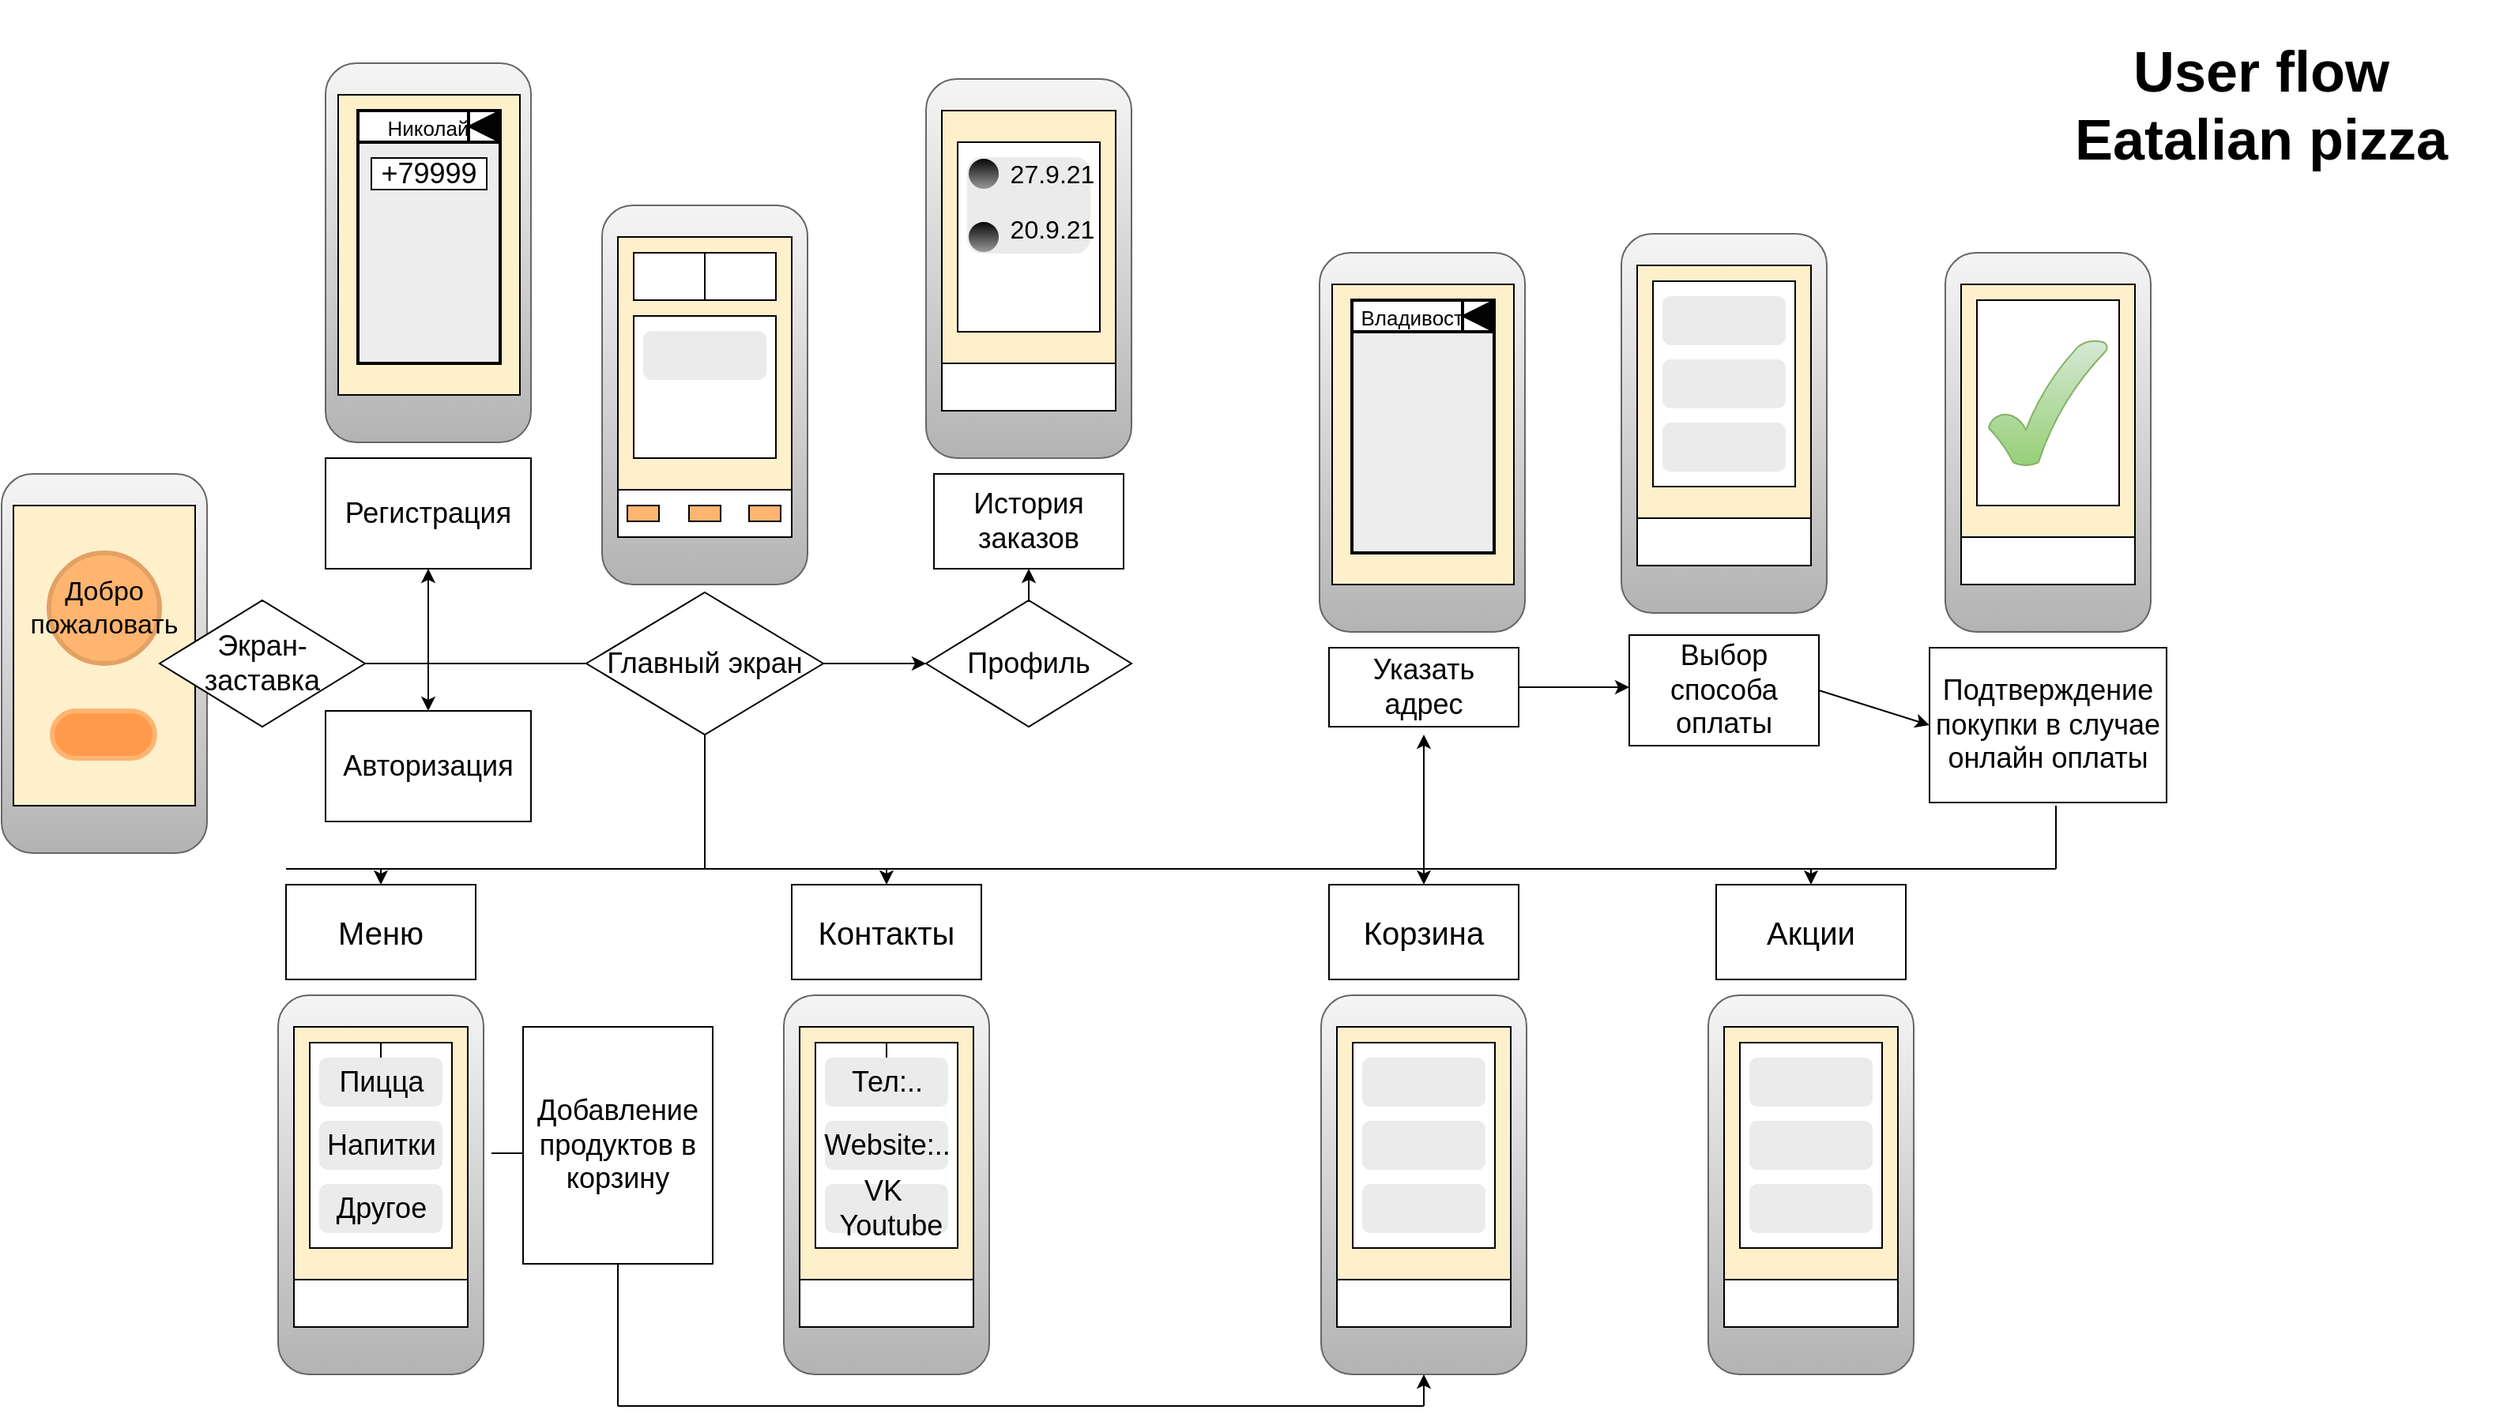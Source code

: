 <mxfile version="15.5.2" type="github">
  <diagram id="gFA7WbcU7uWOlMWJ3cwr" name="Page-1">
    <mxGraphModel dx="2076" dy="2058" grid="1" gridSize="10" guides="1" tooltips="1" connect="1" arrows="1" fold="1" page="1" pageScale="1" pageWidth="1600" pageHeight="900" math="0" shadow="0">
      <root>
        <mxCell id="0" />
        <mxCell id="1" parent="0" />
        <mxCell id="VWafMa577CUfXfnvmA4W-34" value="" style="group" vertex="1" connectable="0" parent="1">
          <mxGeometry x="225" y="30" width="140.5" height="320" as="geometry" />
        </mxCell>
        <mxCell id="VWafMa577CUfXfnvmA4W-27" value="Регистрация" style="rounded=0;whiteSpace=wrap;html=1;fontSize=18;" vertex="1" parent="VWafMa577CUfXfnvmA4W-34">
          <mxGeometry y="250" width="130" height="70" as="geometry" />
        </mxCell>
        <mxCell id="VWafMa577CUfXfnvmA4W-220" value="" style="group" vertex="1" connectable="0" parent="VWafMa577CUfXfnvmA4W-34">
          <mxGeometry width="140.5" height="240" as="geometry" />
        </mxCell>
        <mxCell id="VWafMa577CUfXfnvmA4W-221" value="" style="rounded=1;whiteSpace=wrap;html=1;fontSize=18;fillColor=#f5f5f5;gradientColor=#b3b3b3;strokeColor=#666666;" vertex="1" parent="VWafMa577CUfXfnvmA4W-220">
          <mxGeometry width="130" height="240" as="geometry" />
        </mxCell>
        <mxCell id="VWafMa577CUfXfnvmA4W-222" value="" style="group" vertex="1" connectable="0" parent="VWafMa577CUfXfnvmA4W-220">
          <mxGeometry x="8" y="20" width="132.5" height="190" as="geometry" />
        </mxCell>
        <mxCell id="VWafMa577CUfXfnvmA4W-223" value="" style="rounded=0;whiteSpace=wrap;html=1;fontSize=20;fillColor=#FFF0CC;" vertex="1" parent="VWafMa577CUfXfnvmA4W-222">
          <mxGeometry width="115" height="190" as="geometry" />
        </mxCell>
        <mxCell id="VWafMa577CUfXfnvmA4W-224" value="" style="edgeStyle=orthogonalEdgeStyle;rounded=0;orthogonalLoop=1;jettySize=auto;html=1;fontSize=18;" edge="1" parent="VWafMa577CUfXfnvmA4W-222" source="VWafMa577CUfXfnvmA4W-225" target="VWafMa577CUfXfnvmA4W-226">
          <mxGeometry relative="1" as="geometry" />
        </mxCell>
        <mxCell id="VWafMa577CUfXfnvmA4W-225" value="&lt;span style=&quot;font-size: 13px&quot;&gt;Николай&lt;/span&gt;" style="rounded=0;whiteSpace=wrap;html=1;fontSize=18;strokeWidth=2;align=center;" vertex="1" parent="VWafMa577CUfXfnvmA4W-222">
          <mxGeometry x="12.5" y="10" width="87.5" height="20" as="geometry" />
        </mxCell>
        <mxCell id="VWafMa577CUfXfnvmA4W-226" value="" style="rounded=0;whiteSpace=wrap;html=1;fontSize=20;strokeWidth=2;align=center;fillColor=#EDEDED;" vertex="1" parent="VWafMa577CUfXfnvmA4W-222">
          <mxGeometry x="12.5" y="30" width="90" height="140" as="geometry" />
        </mxCell>
        <mxCell id="VWafMa577CUfXfnvmA4W-227" value="" style="rounded=0;whiteSpace=wrap;html=1;fontSize=18;strokeWidth=2;align=center;" vertex="1" parent="VWafMa577CUfXfnvmA4W-222">
          <mxGeometry x="82.5" y="10" width="20" height="20" as="geometry" />
        </mxCell>
        <mxCell id="VWafMa577CUfXfnvmA4W-228" value="" style="triangle;whiteSpace=wrap;html=1;rounded=0;fontSize=18;strokeWidth=1;align=center;rotation=-180;fillColor=#030303;" vertex="1" parent="VWafMa577CUfXfnvmA4W-222">
          <mxGeometry x="82.5" y="10" width="20" height="20" as="geometry" />
        </mxCell>
        <mxCell id="VWafMa577CUfXfnvmA4W-231" value="+79999" style="rounded=0;whiteSpace=wrap;html=1;fontSize=18;strokeWidth=1;align=center;" vertex="1" parent="VWafMa577CUfXfnvmA4W-222">
          <mxGeometry x="21" y="40" width="73" height="20" as="geometry" />
        </mxCell>
        <mxCell id="VWafMa577CUfXfnvmA4W-36" value="&lt;h1&gt;User flow Eatalian pizza&lt;/h1&gt;" style="text;html=1;strokeColor=none;fillColor=none;spacing=5;spacingTop=-20;whiteSpace=wrap;overflow=hidden;rounded=0;fontSize=18;align=center;" vertex="1" parent="1">
          <mxGeometry x="1300" width="300" height="120" as="geometry" />
        </mxCell>
        <mxCell id="VWafMa577CUfXfnvmA4W-51" value="" style="group" vertex="1" connectable="0" parent="1">
          <mxGeometry x="400" y="120" width="130" height="240" as="geometry" />
        </mxCell>
        <mxCell id="VWafMa577CUfXfnvmA4W-38" value="" style="rounded=1;whiteSpace=wrap;html=1;fontSize=18;fillColor=#f5f5f5;gradientColor=#b3b3b3;strokeColor=#666666;" vertex="1" parent="VWafMa577CUfXfnvmA4W-51">
          <mxGeometry width="130" height="240" as="geometry" />
        </mxCell>
        <mxCell id="VWafMa577CUfXfnvmA4W-39" value="" style="rounded=0;whiteSpace=wrap;html=1;fontSize=20;strokeWidth=1;align=center;fillColor=#FFF0CC;" vertex="1" parent="VWafMa577CUfXfnvmA4W-51">
          <mxGeometry x="10" y="20" width="110" height="190" as="geometry" />
        </mxCell>
        <mxCell id="VWafMa577CUfXfnvmA4W-41" value="" style="rounded=0;whiteSpace=wrap;html=1;fontSize=20;strokeWidth=1;align=center;" vertex="1" parent="VWafMa577CUfXfnvmA4W-51">
          <mxGeometry x="10" y="180" width="110" height="30" as="geometry" />
        </mxCell>
        <mxCell id="VWafMa577CUfXfnvmA4W-43" value="" style="rounded=0;whiteSpace=wrap;html=1;fontSize=18;strokeWidth=1;align=center;fillColor=#FFB570;" vertex="1" parent="VWafMa577CUfXfnvmA4W-51">
          <mxGeometry x="16" y="190" width="20" height="10" as="geometry" />
        </mxCell>
        <mxCell id="VWafMa577CUfXfnvmA4W-44" value="" style="rounded=0;whiteSpace=wrap;html=1;fontSize=18;strokeWidth=1;align=center;fillColor=#FFB570;" vertex="1" parent="VWafMa577CUfXfnvmA4W-51">
          <mxGeometry x="55" y="190" width="20" height="10" as="geometry" />
        </mxCell>
        <mxCell id="VWafMa577CUfXfnvmA4W-45" value="" style="rounded=0;whiteSpace=wrap;html=1;fontSize=18;strokeWidth=1;align=center;fillColor=#FFB570;" vertex="1" parent="VWafMa577CUfXfnvmA4W-51">
          <mxGeometry x="93" y="190" width="20" height="10" as="geometry" />
        </mxCell>
        <mxCell id="VWafMa577CUfXfnvmA4W-46" value="" style="rounded=0;whiteSpace=wrap;html=1;fontSize=18;strokeWidth=1;align=center;" vertex="1" parent="VWafMa577CUfXfnvmA4W-51">
          <mxGeometry x="20" y="30" width="90" height="30" as="geometry" />
        </mxCell>
        <mxCell id="VWafMa577CUfXfnvmA4W-47" value="" style="rounded=0;whiteSpace=wrap;html=1;fontSize=18;strokeWidth=1;align=center;" vertex="1" parent="VWafMa577CUfXfnvmA4W-51">
          <mxGeometry x="20" y="70" width="90" height="90" as="geometry" />
        </mxCell>
        <mxCell id="VWafMa577CUfXfnvmA4W-48" value="" style="endArrow=none;html=1;rounded=0;fontSize=18;entryX=0.5;entryY=0;entryDx=0;entryDy=0;exitX=0.5;exitY=1;exitDx=0;exitDy=0;" edge="1" parent="VWafMa577CUfXfnvmA4W-51" source="VWafMa577CUfXfnvmA4W-46" target="VWafMa577CUfXfnvmA4W-46">
          <mxGeometry width="50" height="50" relative="1" as="geometry">
            <mxPoint x="390" y="270" as="sourcePoint" />
            <mxPoint x="440" y="220" as="targetPoint" />
          </mxGeometry>
        </mxCell>
        <mxCell id="VWafMa577CUfXfnvmA4W-49" value="" style="rounded=1;whiteSpace=wrap;html=1;fontSize=18;strokeWidth=1;align=center;fillColor=#EBEBEB;strokeColor=#EBEBEB;" vertex="1" parent="VWafMa577CUfXfnvmA4W-51">
          <mxGeometry x="26.5" y="80" width="77" height="30" as="geometry" />
        </mxCell>
        <mxCell id="VWafMa577CUfXfnvmA4W-62" value="Авторизация" style="rounded=0;whiteSpace=wrap;html=1;fontSize=18;strokeWidth=1;align=center;" vertex="1" parent="1">
          <mxGeometry x="225" y="440" width="130" height="70" as="geometry" />
        </mxCell>
        <mxCell id="VWafMa577CUfXfnvmA4W-67" value="Главный экран" style="rhombus;whiteSpace=wrap;html=1;rounded=0;fontSize=18;strokeWidth=1;align=center;" vertex="1" parent="1">
          <mxGeometry x="390" y="365" width="150" height="90" as="geometry" />
        </mxCell>
        <mxCell id="VWafMa577CUfXfnvmA4W-78" value="" style="endArrow=classic;html=1;rounded=0;fontSize=18;exitX=1;exitY=0.5;exitDx=0;exitDy=0;entryX=0;entryY=0.5;entryDx=0;entryDy=0;" edge="1" parent="1" source="VWafMa577CUfXfnvmA4W-67" target="VWafMa577CUfXfnvmA4W-89">
          <mxGeometry width="50" height="50" relative="1" as="geometry">
            <mxPoint x="790" y="560" as="sourcePoint" />
            <mxPoint x="600" y="435" as="targetPoint" />
          </mxGeometry>
        </mxCell>
        <mxCell id="VWafMa577CUfXfnvmA4W-83" value="Меню" style="rounded=0;whiteSpace=wrap;html=1;fontSize=20;strokeWidth=1;align=center;" vertex="1" parent="1">
          <mxGeometry x="200" y="550" width="120" height="60" as="geometry" />
        </mxCell>
        <mxCell id="VWafMa577CUfXfnvmA4W-88" value="Корзина" style="rounded=0;whiteSpace=wrap;html=1;fontSize=20;strokeWidth=1;align=center;" vertex="1" parent="1">
          <mxGeometry x="860" y="550" width="120" height="60" as="geometry" />
        </mxCell>
        <mxCell id="VWafMa577CUfXfnvmA4W-89" value="Профиль" style="rhombus;whiteSpace=wrap;html=1;rounded=0;fontSize=18;strokeWidth=1;align=center;" vertex="1" parent="1">
          <mxGeometry x="605" y="370" width="130" height="80" as="geometry" />
        </mxCell>
        <mxCell id="VWafMa577CUfXfnvmA4W-91" value="История заказов" style="rounded=0;whiteSpace=wrap;html=1;fontSize=18;strokeWidth=1;align=center;" vertex="1" parent="1">
          <mxGeometry x="610" y="290" width="120" height="60" as="geometry" />
        </mxCell>
        <mxCell id="VWafMa577CUfXfnvmA4W-94" value="Контакты" style="rounded=0;whiteSpace=wrap;html=1;fontSize=20;strokeWidth=1;align=center;" vertex="1" parent="1">
          <mxGeometry x="520" y="550" width="120" height="60" as="geometry" />
        </mxCell>
        <mxCell id="VWafMa577CUfXfnvmA4W-32" value="" style="group" vertex="1" connectable="0" parent="1">
          <mxGeometry x="20" y="290" width="130" height="240" as="geometry" />
        </mxCell>
        <mxCell id="VWafMa577CUfXfnvmA4W-2" value="" style="rounded=1;whiteSpace=wrap;html=1;fontSize=18;fillColor=#f5f5f5;gradientColor=#b3b3b3;strokeColor=#666666;" vertex="1" parent="VWafMa577CUfXfnvmA4W-32">
          <mxGeometry width="130" height="240" as="geometry" />
        </mxCell>
        <mxCell id="VWafMa577CUfXfnvmA4W-29" value="" style="group" vertex="1" connectable="0" parent="VWafMa577CUfXfnvmA4W-32">
          <mxGeometry x="7.5" y="20" width="115" height="190" as="geometry" />
        </mxCell>
        <mxCell id="VWafMa577CUfXfnvmA4W-3" value="" style="rounded=0;whiteSpace=wrap;html=1;fontSize=20;fillColor=#FFF0CC;" vertex="1" parent="VWafMa577CUfXfnvmA4W-29">
          <mxGeometry width="115" height="190" as="geometry" />
        </mxCell>
        <mxCell id="VWafMa577CUfXfnvmA4W-16" value="" style="ellipse;whiteSpace=wrap;html=1;aspect=fixed;rounded=0;fontSize=18;align=center;fillColor=#FFB570;strokeWidth=3;strokeColor=#E3A164;" vertex="1" parent="VWafMa577CUfXfnvmA4W-29">
          <mxGeometry x="22.5" y="30" width="70" height="70" as="geometry" />
        </mxCell>
        <mxCell id="VWafMa577CUfXfnvmA4W-17" value="" style="rounded=1;whiteSpace=wrap;html=1;fontSize=18;strokeWidth=3;align=center;arcSize=50;fillColor=#FF9A4D;strokeColor=#FFB570;" vertex="1" parent="VWafMa577CUfXfnvmA4W-29">
          <mxGeometry x="24.5" y="130" width="65" height="30" as="geometry" />
        </mxCell>
        <mxCell id="VWafMa577CUfXfnvmA4W-54" value="&lt;font style=&quot;font-size: 17px&quot;&gt;Добро пожаловать&lt;/font&gt;" style="text;html=1;strokeColor=none;fillColor=none;align=center;verticalAlign=middle;whiteSpace=wrap;rounded=0;fontSize=15;" vertex="1" parent="VWafMa577CUfXfnvmA4W-29">
          <mxGeometry x="13.75" y="40" width="87.5" height="50" as="geometry" />
        </mxCell>
        <mxCell id="VWafMa577CUfXfnvmA4W-72" value="Экран-заставка" style="rhombus;whiteSpace=wrap;html=1;rounded=0;fontSize=18;strokeWidth=1;align=center;" vertex="1" parent="1">
          <mxGeometry x="120" y="370" width="130" height="80" as="geometry" />
        </mxCell>
        <mxCell id="VWafMa577CUfXfnvmA4W-100" value="" style="endArrow=none;html=1;rounded=0;fontSize=18;exitX=1;exitY=0.5;exitDx=0;exitDy=0;entryX=0;entryY=0.5;entryDx=0;entryDy=0;" edge="1" parent="1" source="VWafMa577CUfXfnvmA4W-72" target="VWafMa577CUfXfnvmA4W-67">
          <mxGeometry width="50" height="50" relative="1" as="geometry">
            <mxPoint x="790" y="560" as="sourcePoint" />
            <mxPoint x="295" y="410" as="targetPoint" />
          </mxGeometry>
        </mxCell>
        <mxCell id="VWafMa577CUfXfnvmA4W-101" value="" style="endArrow=classic;html=1;rounded=0;fontSize=18;entryX=0.5;entryY=1;entryDx=0;entryDy=0;" edge="1" parent="1" target="VWafMa577CUfXfnvmA4W-27">
          <mxGeometry width="50" height="50" relative="1" as="geometry">
            <mxPoint x="290" y="410" as="sourcePoint" />
            <mxPoint x="840" y="510" as="targetPoint" />
          </mxGeometry>
        </mxCell>
        <mxCell id="VWafMa577CUfXfnvmA4W-102" value="" style="endArrow=classic;html=1;rounded=0;fontSize=18;entryX=0.5;entryY=0;entryDx=0;entryDy=0;" edge="1" parent="1" target="VWafMa577CUfXfnvmA4W-62">
          <mxGeometry width="50" height="50" relative="1" as="geometry">
            <mxPoint x="290" y="400" as="sourcePoint" />
            <mxPoint x="300" y="360" as="targetPoint" />
          </mxGeometry>
        </mxCell>
        <mxCell id="VWafMa577CUfXfnvmA4W-103" value="" style="endArrow=classic;html=1;rounded=0;fontSize=18;entryX=0.5;entryY=1;entryDx=0;entryDy=0;exitX=0.5;exitY=0;exitDx=0;exitDy=0;" edge="1" parent="1" source="VWafMa577CUfXfnvmA4W-89" target="VWafMa577CUfXfnvmA4W-91">
          <mxGeometry width="50" height="50" relative="1" as="geometry">
            <mxPoint x="790" y="560" as="sourcePoint" />
            <mxPoint x="840" y="510" as="targetPoint" />
          </mxGeometry>
        </mxCell>
        <mxCell id="VWafMa577CUfXfnvmA4W-104" value="" style="endArrow=none;html=1;rounded=0;fontSize=18;entryX=0.5;entryY=1;entryDx=0;entryDy=0;" edge="1" parent="1" target="VWafMa577CUfXfnvmA4W-67">
          <mxGeometry width="50" height="50" relative="1" as="geometry">
            <mxPoint x="465" y="540" as="sourcePoint" />
            <mxPoint x="840" y="510" as="targetPoint" />
          </mxGeometry>
        </mxCell>
        <mxCell id="VWafMa577CUfXfnvmA4W-105" value="" style="endArrow=none;html=1;rounded=0;fontSize=18;" edge="1" parent="1">
          <mxGeometry width="50" height="50" relative="1" as="geometry">
            <mxPoint x="200" y="540" as="sourcePoint" />
            <mxPoint x="1230" y="540" as="targetPoint" />
          </mxGeometry>
        </mxCell>
        <mxCell id="VWafMa577CUfXfnvmA4W-106" value="" style="endArrow=classic;html=1;rounded=0;fontSize=18;entryX=0.5;entryY=0;entryDx=0;entryDy=0;" edge="1" parent="1" target="VWafMa577CUfXfnvmA4W-83">
          <mxGeometry width="50" height="50" relative="1" as="geometry">
            <mxPoint x="260" y="540" as="sourcePoint" />
            <mxPoint x="840" y="510" as="targetPoint" />
          </mxGeometry>
        </mxCell>
        <mxCell id="VWafMa577CUfXfnvmA4W-107" value="" style="endArrow=classic;html=1;rounded=0;fontSize=18;entryX=0.5;entryY=0;entryDx=0;entryDy=0;" edge="1" parent="1" target="VWafMa577CUfXfnvmA4W-94">
          <mxGeometry width="50" height="50" relative="1" as="geometry">
            <mxPoint x="580" y="540" as="sourcePoint" />
            <mxPoint x="840" y="510" as="targetPoint" />
          </mxGeometry>
        </mxCell>
        <mxCell id="VWafMa577CUfXfnvmA4W-109" value="" style="endArrow=classic;html=1;rounded=0;fontSize=18;entryX=0.5;entryY=0;entryDx=0;entryDy=0;" edge="1" parent="1" target="VWafMa577CUfXfnvmA4W-88">
          <mxGeometry width="50" height="50" relative="1" as="geometry">
            <mxPoint x="920" y="540" as="sourcePoint" />
            <mxPoint x="920" y="560" as="targetPoint" />
          </mxGeometry>
        </mxCell>
        <mxCell id="VWafMa577CUfXfnvmA4W-110" value="" style="group" vertex="1" connectable="0" parent="1">
          <mxGeometry x="195" y="620" width="130" height="240" as="geometry" />
        </mxCell>
        <mxCell id="VWafMa577CUfXfnvmA4W-111" value="" style="rounded=1;whiteSpace=wrap;html=1;fontSize=18;fillColor=#f5f5f5;gradientColor=#b3b3b3;strokeColor=#666666;" vertex="1" parent="VWafMa577CUfXfnvmA4W-110">
          <mxGeometry width="130" height="240" as="geometry" />
        </mxCell>
        <mxCell id="VWafMa577CUfXfnvmA4W-112" value="" style="rounded=0;whiteSpace=wrap;html=1;fontSize=20;strokeWidth=1;align=center;fillColor=#FFF0CC;" vertex="1" parent="VWafMa577CUfXfnvmA4W-110">
          <mxGeometry x="10" y="20" width="110" height="190" as="geometry" />
        </mxCell>
        <mxCell id="VWafMa577CUfXfnvmA4W-113" value="" style="rounded=0;whiteSpace=wrap;html=1;fontSize=20;strokeWidth=1;align=center;" vertex="1" parent="VWafMa577CUfXfnvmA4W-110">
          <mxGeometry x="10" y="180" width="110" height="30" as="geometry" />
        </mxCell>
        <mxCell id="VWafMa577CUfXfnvmA4W-118" value="" style="rounded=0;whiteSpace=wrap;html=1;fontSize=18;strokeWidth=1;align=center;" vertex="1" parent="VWafMa577CUfXfnvmA4W-110">
          <mxGeometry x="20" y="30" width="90" height="130" as="geometry" />
        </mxCell>
        <mxCell id="VWafMa577CUfXfnvmA4W-119" value="" style="endArrow=none;html=1;rounded=0;fontSize=18;entryX=0.5;entryY=0;entryDx=0;entryDy=0;exitX=0.5;exitY=1;exitDx=0;exitDy=0;" edge="1" parent="VWafMa577CUfXfnvmA4W-110">
          <mxGeometry width="50" height="50" relative="1" as="geometry">
            <mxPoint x="65" y="60" as="sourcePoint" />
            <mxPoint x="65" y="30" as="targetPoint" />
          </mxGeometry>
        </mxCell>
        <mxCell id="VWafMa577CUfXfnvmA4W-120" value="Пицца" style="rounded=1;whiteSpace=wrap;html=1;fontSize=18;strokeWidth=1;align=center;fillColor=#EBEBEB;strokeColor=#EBEBEB;" vertex="1" parent="VWafMa577CUfXfnvmA4W-110">
          <mxGeometry x="26.5" y="40" width="77" height="30" as="geometry" />
        </mxCell>
        <mxCell id="VWafMa577CUfXfnvmA4W-122" value="Напитки" style="rounded=1;whiteSpace=wrap;html=1;fontSize=18;strokeWidth=1;align=center;fillColor=#EBEBEB;strokeColor=#EBEBEB;" vertex="1" parent="VWafMa577CUfXfnvmA4W-110">
          <mxGeometry x="26.5" y="80" width="77" height="30" as="geometry" />
        </mxCell>
        <mxCell id="VWafMa577CUfXfnvmA4W-123" value="Другое" style="rounded=1;whiteSpace=wrap;html=1;fontSize=18;strokeWidth=1;align=center;fillColor=#EBEBEB;strokeColor=#EBEBEB;" vertex="1" parent="VWafMa577CUfXfnvmA4W-110">
          <mxGeometry x="26.5" y="120" width="77" height="30" as="geometry" />
        </mxCell>
        <mxCell id="VWafMa577CUfXfnvmA4W-136" value="" style="group" vertex="1" connectable="0" parent="1">
          <mxGeometry x="515" y="620" width="130" height="240" as="geometry" />
        </mxCell>
        <mxCell id="VWafMa577CUfXfnvmA4W-137" value="" style="rounded=1;whiteSpace=wrap;html=1;fontSize=18;fillColor=#f5f5f5;gradientColor=#b3b3b3;strokeColor=#666666;" vertex="1" parent="VWafMa577CUfXfnvmA4W-136">
          <mxGeometry width="130" height="240" as="geometry" />
        </mxCell>
        <mxCell id="VWafMa577CUfXfnvmA4W-138" value="" style="rounded=0;whiteSpace=wrap;html=1;fontSize=20;strokeWidth=1;align=center;fillColor=#FFF0CC;" vertex="1" parent="VWafMa577CUfXfnvmA4W-136">
          <mxGeometry x="10" y="20" width="110" height="190" as="geometry" />
        </mxCell>
        <mxCell id="VWafMa577CUfXfnvmA4W-139" value="" style="rounded=0;whiteSpace=wrap;html=1;fontSize=20;strokeWidth=1;align=center;" vertex="1" parent="VWafMa577CUfXfnvmA4W-136">
          <mxGeometry x="10" y="180" width="110" height="30" as="geometry" />
        </mxCell>
        <mxCell id="VWafMa577CUfXfnvmA4W-140" value="" style="rounded=0;whiteSpace=wrap;html=1;fontSize=18;strokeWidth=1;align=center;" vertex="1" parent="VWafMa577CUfXfnvmA4W-136">
          <mxGeometry x="20" y="30" width="90" height="130" as="geometry" />
        </mxCell>
        <mxCell id="VWafMa577CUfXfnvmA4W-141" value="" style="endArrow=none;html=1;rounded=0;fontSize=18;entryX=0.5;entryY=0;entryDx=0;entryDy=0;exitX=0.5;exitY=1;exitDx=0;exitDy=0;" edge="1" parent="VWafMa577CUfXfnvmA4W-136">
          <mxGeometry width="50" height="50" relative="1" as="geometry">
            <mxPoint x="65" y="60" as="sourcePoint" />
            <mxPoint x="65" y="30" as="targetPoint" />
          </mxGeometry>
        </mxCell>
        <mxCell id="VWafMa577CUfXfnvmA4W-142" value="Тел:.." style="rounded=1;whiteSpace=wrap;html=1;fontSize=18;strokeWidth=1;align=center;fillColor=#EBEBEB;strokeColor=#EBEBEB;" vertex="1" parent="VWafMa577CUfXfnvmA4W-136">
          <mxGeometry x="26.5" y="40" width="77" height="30" as="geometry" />
        </mxCell>
        <mxCell id="VWafMa577CUfXfnvmA4W-143" value="Website:.." style="rounded=1;whiteSpace=wrap;html=1;fontSize=18;strokeWidth=1;align=center;fillColor=#EBEBEB;strokeColor=#EBEBEB;" vertex="1" parent="VWafMa577CUfXfnvmA4W-136">
          <mxGeometry x="26.5" y="80" width="77" height="30" as="geometry" />
        </mxCell>
        <mxCell id="VWafMa577CUfXfnvmA4W-144" value="VK&amp;nbsp; &amp;nbsp;Youtube" style="rounded=1;whiteSpace=wrap;html=1;fontSize=18;strokeWidth=1;align=center;fillColor=#EBEBEB;strokeColor=#EBEBEB;" vertex="1" parent="VWafMa577CUfXfnvmA4W-136">
          <mxGeometry x="26.5" y="120" width="77" height="30" as="geometry" />
        </mxCell>
        <mxCell id="VWafMa577CUfXfnvmA4W-145" value="" style="group" vertex="1" connectable="0" parent="1">
          <mxGeometry x="605" y="40" width="146.5" height="240" as="geometry" />
        </mxCell>
        <mxCell id="VWafMa577CUfXfnvmA4W-146" value="" style="rounded=1;whiteSpace=wrap;html=1;fontSize=18;fillColor=#f5f5f5;gradientColor=#b3b3b3;strokeColor=#666666;" vertex="1" parent="VWafMa577CUfXfnvmA4W-145">
          <mxGeometry width="130" height="240" as="geometry" />
        </mxCell>
        <mxCell id="VWafMa577CUfXfnvmA4W-147" value="" style="rounded=0;whiteSpace=wrap;html=1;fontSize=20;strokeWidth=1;align=center;fillColor=#FFF0CC;" vertex="1" parent="VWafMa577CUfXfnvmA4W-145">
          <mxGeometry x="10" y="20" width="110" height="190" as="geometry" />
        </mxCell>
        <mxCell id="VWafMa577CUfXfnvmA4W-148" value="" style="rounded=0;whiteSpace=wrap;html=1;fontSize=20;strokeWidth=1;align=center;" vertex="1" parent="VWafMa577CUfXfnvmA4W-145">
          <mxGeometry x="10" y="180" width="110" height="30" as="geometry" />
        </mxCell>
        <mxCell id="VWafMa577CUfXfnvmA4W-153" value="" style="rounded=0;whiteSpace=wrap;html=1;fontSize=18;strokeWidth=1;align=center;" vertex="1" parent="VWafMa577CUfXfnvmA4W-145">
          <mxGeometry x="20" y="40" width="90" height="120" as="geometry" />
        </mxCell>
        <mxCell id="VWafMa577CUfXfnvmA4W-155" value="" style="rounded=1;whiteSpace=wrap;html=1;fontSize=18;strokeWidth=1;align=center;fillColor=#EBEBEB;strokeColor=#EBEBEB;" vertex="1" parent="VWafMa577CUfXfnvmA4W-145">
          <mxGeometry x="26.5" y="50" width="77" height="60" as="geometry" />
        </mxCell>
        <mxCell id="VWafMa577CUfXfnvmA4W-160" value="" style="ellipse;whiteSpace=wrap;html=1;aspect=fixed;rounded=0;fontSize=18;strokeColor=#EBEBEB;strokeWidth=1;fillColor=#030303;gradientColor=#9C9C9C;align=center;" vertex="1" parent="VWafMa577CUfXfnvmA4W-145">
          <mxGeometry x="26.5" y="50" width="20" height="20" as="geometry" />
        </mxCell>
        <mxCell id="VWafMa577CUfXfnvmA4W-162" value="" style="ellipse;whiteSpace=wrap;html=1;aspect=fixed;rounded=0;fontSize=18;strokeColor=#EBEBEB;strokeWidth=1;fillColor=#030303;gradientColor=#9C9C9C;align=center;" vertex="1" parent="VWafMa577CUfXfnvmA4W-145">
          <mxGeometry x="26.5" y="90" width="20" height="20" as="geometry" />
        </mxCell>
        <mxCell id="VWafMa577CUfXfnvmA4W-164" value="&lt;font style=&quot;font-size: 16px&quot;&gt;27.9.21&lt;/font&gt;" style="text;html=1;strokeColor=none;fillColor=none;align=center;verticalAlign=middle;whiteSpace=wrap;rounded=0;fontSize=18;" vertex="1" parent="VWafMa577CUfXfnvmA4W-145">
          <mxGeometry x="50" y="45" width="60" height="30" as="geometry" />
        </mxCell>
        <mxCell id="VWafMa577CUfXfnvmA4W-165" value="&lt;font style=&quot;font-size: 16px&quot;&gt;20.9.21&lt;/font&gt;" style="text;html=1;strokeColor=none;fillColor=none;align=center;verticalAlign=middle;whiteSpace=wrap;rounded=0;fontSize=18;" vertex="1" parent="VWafMa577CUfXfnvmA4W-145">
          <mxGeometry x="50" y="80" width="60" height="30" as="geometry" />
        </mxCell>
        <mxCell id="VWafMa577CUfXfnvmA4W-167" value="" style="group" vertex="1" connectable="0" parent="1">
          <mxGeometry x="855" y="620" width="130" height="240" as="geometry" />
        </mxCell>
        <mxCell id="VWafMa577CUfXfnvmA4W-168" value="" style="rounded=1;whiteSpace=wrap;html=1;fontSize=18;fillColor=#f5f5f5;gradientColor=#b3b3b3;strokeColor=#666666;" vertex="1" parent="VWafMa577CUfXfnvmA4W-167">
          <mxGeometry width="130" height="240" as="geometry" />
        </mxCell>
        <mxCell id="VWafMa577CUfXfnvmA4W-169" value="" style="rounded=0;whiteSpace=wrap;html=1;fontSize=20;strokeWidth=1;align=center;fillColor=#FFF0CC;" vertex="1" parent="VWafMa577CUfXfnvmA4W-167">
          <mxGeometry x="10" y="20" width="110" height="190" as="geometry" />
        </mxCell>
        <mxCell id="VWafMa577CUfXfnvmA4W-170" value="" style="rounded=0;whiteSpace=wrap;html=1;fontSize=20;strokeWidth=1;align=center;" vertex="1" parent="VWafMa577CUfXfnvmA4W-167">
          <mxGeometry x="10" y="180" width="110" height="30" as="geometry" />
        </mxCell>
        <mxCell id="VWafMa577CUfXfnvmA4W-175" value="" style="rounded=0;whiteSpace=wrap;html=1;fontSize=18;strokeWidth=1;align=center;" vertex="1" parent="VWafMa577CUfXfnvmA4W-167">
          <mxGeometry x="20" y="30" width="90" height="130" as="geometry" />
        </mxCell>
        <mxCell id="VWafMa577CUfXfnvmA4W-177" value="" style="rounded=1;whiteSpace=wrap;html=1;fontSize=18;strokeWidth=1;align=center;fillColor=#EBEBEB;strokeColor=#EBEBEB;" vertex="1" parent="VWafMa577CUfXfnvmA4W-167">
          <mxGeometry x="26.5" y="40" width="77" height="30" as="geometry" />
        </mxCell>
        <mxCell id="VWafMa577CUfXfnvmA4W-183" value="" style="rounded=1;whiteSpace=wrap;html=1;fontSize=18;strokeWidth=1;align=center;fillColor=#EBEBEB;strokeColor=#EBEBEB;" vertex="1" parent="VWafMa577CUfXfnvmA4W-167">
          <mxGeometry x="26.5" y="80" width="77" height="30" as="geometry" />
        </mxCell>
        <mxCell id="VWafMa577CUfXfnvmA4W-184" value="" style="rounded=1;whiteSpace=wrap;html=1;fontSize=18;strokeWidth=1;align=center;fillColor=#EBEBEB;strokeColor=#EBEBEB;" vertex="1" parent="VWafMa577CUfXfnvmA4W-167">
          <mxGeometry x="26.5" y="120" width="77" height="30" as="geometry" />
        </mxCell>
        <mxCell id="VWafMa577CUfXfnvmA4W-179" value="" style="endArrow=none;html=1;rounded=0;fontSize=16;" edge="1" parent="1">
          <mxGeometry width="50" height="50" relative="1" as="geometry">
            <mxPoint x="410" y="880" as="sourcePoint" />
            <mxPoint x="920" y="880" as="targetPoint" />
          </mxGeometry>
        </mxCell>
        <mxCell id="VWafMa577CUfXfnvmA4W-180" value="" style="endArrow=classic;html=1;rounded=0;fontSize=16;entryX=0.5;entryY=1;entryDx=0;entryDy=0;" edge="1" parent="1" target="VWafMa577CUfXfnvmA4W-168">
          <mxGeometry width="50" height="50" relative="1" as="geometry">
            <mxPoint x="920" y="880" as="sourcePoint" />
            <mxPoint x="840" y="510" as="targetPoint" />
          </mxGeometry>
        </mxCell>
        <mxCell id="VWafMa577CUfXfnvmA4W-185" value="" style="group" vertex="1" connectable="0" parent="1">
          <mxGeometry x="1100" y="620" width="130" height="240" as="geometry" />
        </mxCell>
        <mxCell id="VWafMa577CUfXfnvmA4W-186" value="" style="rounded=1;whiteSpace=wrap;html=1;fontSize=18;fillColor=#f5f5f5;gradientColor=#b3b3b3;strokeColor=#666666;" vertex="1" parent="VWafMa577CUfXfnvmA4W-185">
          <mxGeometry width="130" height="240" as="geometry" />
        </mxCell>
        <mxCell id="VWafMa577CUfXfnvmA4W-260" value="" style="group" vertex="1" connectable="0" parent="VWafMa577CUfXfnvmA4W-185">
          <mxGeometry x="10" y="20" width="110" height="190" as="geometry" />
        </mxCell>
        <mxCell id="VWafMa577CUfXfnvmA4W-187" value="" style="rounded=0;whiteSpace=wrap;html=1;fontSize=20;strokeWidth=1;align=center;fillColor=#FFF0CC;" vertex="1" parent="VWafMa577CUfXfnvmA4W-260">
          <mxGeometry width="110" height="190" as="geometry" />
        </mxCell>
        <mxCell id="VWafMa577CUfXfnvmA4W-188" value="" style="rounded=0;whiteSpace=wrap;html=1;fontSize=20;strokeWidth=1;align=center;" vertex="1" parent="VWafMa577CUfXfnvmA4W-260">
          <mxGeometry y="160" width="110" height="30" as="geometry" />
        </mxCell>
        <mxCell id="VWafMa577CUfXfnvmA4W-189" value="" style="rounded=0;whiteSpace=wrap;html=1;fontSize=18;strokeWidth=1;align=center;" vertex="1" parent="VWafMa577CUfXfnvmA4W-260">
          <mxGeometry x="10" y="10" width="90" height="130" as="geometry" />
        </mxCell>
        <mxCell id="VWafMa577CUfXfnvmA4W-190" value="" style="rounded=1;whiteSpace=wrap;html=1;fontSize=18;strokeWidth=1;align=center;fillColor=#EBEBEB;strokeColor=#EBEBEB;" vertex="1" parent="VWafMa577CUfXfnvmA4W-260">
          <mxGeometry x="16.5" y="20" width="77" height="30" as="geometry" />
        </mxCell>
        <mxCell id="VWafMa577CUfXfnvmA4W-191" value="" style="rounded=1;whiteSpace=wrap;html=1;fontSize=18;strokeWidth=1;align=center;fillColor=#EBEBEB;strokeColor=#EBEBEB;" vertex="1" parent="VWafMa577CUfXfnvmA4W-260">
          <mxGeometry x="16.5" y="60" width="77" height="30" as="geometry" />
        </mxCell>
        <mxCell id="VWafMa577CUfXfnvmA4W-192" value="" style="rounded=1;whiteSpace=wrap;html=1;fontSize=18;strokeWidth=1;align=center;fillColor=#EBEBEB;strokeColor=#EBEBEB;" vertex="1" parent="VWafMa577CUfXfnvmA4W-260">
          <mxGeometry x="16.5" y="100" width="77" height="30" as="geometry" />
        </mxCell>
        <mxCell id="VWafMa577CUfXfnvmA4W-193" value="Акции" style="rounded=0;whiteSpace=wrap;html=1;fontSize=20;strokeWidth=1;align=center;" vertex="1" parent="1">
          <mxGeometry x="1105" y="550" width="120" height="60" as="geometry" />
        </mxCell>
        <mxCell id="VWafMa577CUfXfnvmA4W-194" value="" style="endArrow=classic;html=1;rounded=0;fontSize=16;entryX=0.5;entryY=0;entryDx=0;entryDy=0;" edge="1" parent="1" target="VWafMa577CUfXfnvmA4W-193">
          <mxGeometry width="50" height="50" relative="1" as="geometry">
            <mxPoint x="1165" y="540" as="sourcePoint" />
            <mxPoint x="840" y="510" as="targetPoint" />
          </mxGeometry>
        </mxCell>
        <mxCell id="VWafMa577CUfXfnvmA4W-196" value="" style="endArrow=none;html=1;rounded=0;fontSize=16;" edge="1" parent="1">
          <mxGeometry width="50" height="50" relative="1" as="geometry">
            <mxPoint x="330" y="720" as="sourcePoint" />
            <mxPoint x="360" y="720" as="targetPoint" />
          </mxGeometry>
        </mxCell>
        <mxCell id="VWafMa577CUfXfnvmA4W-198" value="Добавление продуктов в корзину" style="rounded=0;whiteSpace=wrap;html=1;fontSize=18;strokeWidth=1;align=center;" vertex="1" parent="1">
          <mxGeometry x="350" y="640" width="120" height="150" as="geometry" />
        </mxCell>
        <mxCell id="VWafMa577CUfXfnvmA4W-199" value="" style="endArrow=classic;html=1;rounded=0;fontSize=18;" edge="1" parent="1">
          <mxGeometry width="50" height="50" relative="1" as="geometry">
            <mxPoint x="920" y="540" as="sourcePoint" />
            <mxPoint x="920" y="455" as="targetPoint" />
          </mxGeometry>
        </mxCell>
        <mxCell id="VWafMa577CUfXfnvmA4W-200" value="" style="endArrow=none;html=1;rounded=0;fontSize=18;entryX=0.5;entryY=1;entryDx=0;entryDy=0;" edge="1" parent="1" target="VWafMa577CUfXfnvmA4W-198">
          <mxGeometry width="50" height="50" relative="1" as="geometry">
            <mxPoint x="410" y="880" as="sourcePoint" />
            <mxPoint x="840" y="470" as="targetPoint" />
          </mxGeometry>
        </mxCell>
        <mxCell id="VWafMa577CUfXfnvmA4W-209" value="Указать адрес" style="rounded=0;whiteSpace=wrap;html=1;fontSize=18;strokeWidth=1;align=center;" vertex="1" parent="1">
          <mxGeometry x="860" y="400" width="120" height="50" as="geometry" />
        </mxCell>
        <mxCell id="VWafMa577CUfXfnvmA4W-210" value="" style="group" vertex="1" connectable="0" parent="1">
          <mxGeometry x="854" y="150" width="130" height="240" as="geometry" />
        </mxCell>
        <mxCell id="VWafMa577CUfXfnvmA4W-211" value="" style="rounded=1;whiteSpace=wrap;html=1;fontSize=18;fillColor=#f5f5f5;gradientColor=#b3b3b3;strokeColor=#666666;" vertex="1" parent="VWafMa577CUfXfnvmA4W-210">
          <mxGeometry width="130" height="240" as="geometry" />
        </mxCell>
        <mxCell id="VWafMa577CUfXfnvmA4W-212" value="" style="group" vertex="1" connectable="0" parent="VWafMa577CUfXfnvmA4W-210">
          <mxGeometry x="8" y="20" width="115" height="190" as="geometry" />
        </mxCell>
        <mxCell id="VWafMa577CUfXfnvmA4W-213" value="" style="rounded=0;whiteSpace=wrap;html=1;fontSize=20;fillColor=#FFF0CC;" vertex="1" parent="VWafMa577CUfXfnvmA4W-212">
          <mxGeometry width="115" height="190" as="geometry" />
        </mxCell>
        <mxCell id="VWafMa577CUfXfnvmA4W-214" value="" style="edgeStyle=orthogonalEdgeStyle;rounded=0;orthogonalLoop=1;jettySize=auto;html=1;fontSize=18;" edge="1" parent="VWafMa577CUfXfnvmA4W-212" source="VWafMa577CUfXfnvmA4W-215" target="VWafMa577CUfXfnvmA4W-216">
          <mxGeometry relative="1" as="geometry" />
        </mxCell>
        <mxCell id="VWafMa577CUfXfnvmA4W-215" value="&lt;font style=&quot;font-size: 13px&quot;&gt;Владивосток&lt;/font&gt;" style="rounded=0;whiteSpace=wrap;html=1;fontSize=18;strokeWidth=2;align=center;" vertex="1" parent="VWafMa577CUfXfnvmA4W-212">
          <mxGeometry x="12.5" y="10" width="87.5" height="20" as="geometry" />
        </mxCell>
        <mxCell id="VWafMa577CUfXfnvmA4W-216" value="" style="rounded=0;whiteSpace=wrap;html=1;fontSize=20;strokeWidth=2;align=center;fillColor=#EDEDED;" vertex="1" parent="VWafMa577CUfXfnvmA4W-212">
          <mxGeometry x="12.5" y="30" width="90" height="140" as="geometry" />
        </mxCell>
        <mxCell id="VWafMa577CUfXfnvmA4W-217" value="" style="rounded=0;whiteSpace=wrap;html=1;fontSize=18;strokeWidth=2;align=center;" vertex="1" parent="VWafMa577CUfXfnvmA4W-212">
          <mxGeometry x="82.5" y="10" width="20" height="20" as="geometry" />
        </mxCell>
        <mxCell id="VWafMa577CUfXfnvmA4W-218" value="" style="triangle;whiteSpace=wrap;html=1;rounded=0;fontSize=18;strokeWidth=1;align=center;rotation=-180;fillColor=#030303;" vertex="1" parent="VWafMa577CUfXfnvmA4W-212">
          <mxGeometry x="82.5" y="10" width="20" height="20" as="geometry" />
        </mxCell>
        <mxCell id="VWafMa577CUfXfnvmA4W-247" value="" style="endArrow=classic;html=1;rounded=0;fontSize=18;exitX=1;exitY=0.5;exitDx=0;exitDy=0;" edge="1" parent="1" source="VWafMa577CUfXfnvmA4W-209">
          <mxGeometry width="50" height="50" relative="1" as="geometry">
            <mxPoint x="790" y="510" as="sourcePoint" />
            <mxPoint x="1050" y="425" as="targetPoint" />
          </mxGeometry>
        </mxCell>
        <mxCell id="VWafMa577CUfXfnvmA4W-249" value="Выбор способа оплаты" style="rounded=0;whiteSpace=wrap;html=1;fontSize=18;strokeWidth=1;align=center;" vertex="1" parent="1">
          <mxGeometry x="1050" y="392" width="120" height="70" as="geometry" />
        </mxCell>
        <mxCell id="VWafMa577CUfXfnvmA4W-258" value="" style="endArrow=classic;html=1;rounded=0;fontSize=18;exitX=1;exitY=0.5;exitDx=0;exitDy=0;entryX=0;entryY=0.5;entryDx=0;entryDy=0;" edge="1" parent="1" source="VWafMa577CUfXfnvmA4W-249" target="VWafMa577CUfXfnvmA4W-259">
          <mxGeometry width="50" height="50" relative="1" as="geometry">
            <mxPoint x="790" y="500" as="sourcePoint" />
            <mxPoint x="1220" y="430" as="targetPoint" />
          </mxGeometry>
        </mxCell>
        <mxCell id="VWafMa577CUfXfnvmA4W-259" value="Подтверждение покупки в случае онлайн оплаты" style="rounded=0;whiteSpace=wrap;html=1;fontSize=18;strokeWidth=1;align=center;" vertex="1" parent="1">
          <mxGeometry x="1240" y="400" width="150" height="98" as="geometry" />
        </mxCell>
        <mxCell id="VWafMa577CUfXfnvmA4W-261" value="" style="group" vertex="1" connectable="0" parent="1">
          <mxGeometry x="1045" y="138" width="130" height="240" as="geometry" />
        </mxCell>
        <mxCell id="VWafMa577CUfXfnvmA4W-262" value="" style="rounded=1;whiteSpace=wrap;html=1;fontSize=18;fillColor=#f5f5f5;gradientColor=#b3b3b3;strokeColor=#666666;" vertex="1" parent="VWafMa577CUfXfnvmA4W-261">
          <mxGeometry width="130" height="240" as="geometry" />
        </mxCell>
        <mxCell id="VWafMa577CUfXfnvmA4W-263" value="" style="group" vertex="1" connectable="0" parent="VWafMa577CUfXfnvmA4W-261">
          <mxGeometry x="10" y="20" width="110" height="190" as="geometry" />
        </mxCell>
        <mxCell id="VWafMa577CUfXfnvmA4W-264" value="" style="rounded=0;whiteSpace=wrap;html=1;fontSize=20;strokeWidth=1;align=center;fillColor=#FFF0CC;" vertex="1" parent="VWafMa577CUfXfnvmA4W-263">
          <mxGeometry width="110" height="190" as="geometry" />
        </mxCell>
        <mxCell id="VWafMa577CUfXfnvmA4W-265" value="" style="rounded=0;whiteSpace=wrap;html=1;fontSize=20;strokeWidth=1;align=center;" vertex="1" parent="VWafMa577CUfXfnvmA4W-263">
          <mxGeometry y="160" width="110" height="30" as="geometry" />
        </mxCell>
        <mxCell id="VWafMa577CUfXfnvmA4W-266" value="" style="rounded=0;whiteSpace=wrap;html=1;fontSize=18;strokeWidth=1;align=center;" vertex="1" parent="VWafMa577CUfXfnvmA4W-263">
          <mxGeometry x="10" y="10" width="90" height="130" as="geometry" />
        </mxCell>
        <mxCell id="VWafMa577CUfXfnvmA4W-267" value="" style="rounded=1;whiteSpace=wrap;html=1;fontSize=18;strokeWidth=1;align=center;fillColor=#EBEBEB;strokeColor=#EBEBEB;" vertex="1" parent="VWafMa577CUfXfnvmA4W-263">
          <mxGeometry x="16.5" y="20" width="77" height="30" as="geometry" />
        </mxCell>
        <mxCell id="VWafMa577CUfXfnvmA4W-268" value="" style="rounded=1;whiteSpace=wrap;html=1;fontSize=18;strokeWidth=1;align=center;fillColor=#EBEBEB;strokeColor=#EBEBEB;" vertex="1" parent="VWafMa577CUfXfnvmA4W-263">
          <mxGeometry x="16.5" y="60" width="77" height="30" as="geometry" />
        </mxCell>
        <mxCell id="VWafMa577CUfXfnvmA4W-269" value="" style="rounded=1;whiteSpace=wrap;html=1;fontSize=18;strokeWidth=1;align=center;fillColor=#EBEBEB;strokeColor=#EBEBEB;" vertex="1" parent="VWafMa577CUfXfnvmA4W-263">
          <mxGeometry x="16.5" y="100" width="77" height="30" as="geometry" />
        </mxCell>
        <mxCell id="VWafMa577CUfXfnvmA4W-272" value="" style="group" vertex="1" connectable="0" parent="1">
          <mxGeometry x="1250" y="150" width="130" height="240" as="geometry" />
        </mxCell>
        <mxCell id="VWafMa577CUfXfnvmA4W-273" value="" style="rounded=1;whiteSpace=wrap;html=1;fontSize=18;fillColor=#f5f5f5;gradientColor=#b3b3b3;strokeColor=#666666;" vertex="1" parent="VWafMa577CUfXfnvmA4W-272">
          <mxGeometry width="130" height="240" as="geometry" />
        </mxCell>
        <mxCell id="VWafMa577CUfXfnvmA4W-274" value="" style="group" vertex="1" connectable="0" parent="VWafMa577CUfXfnvmA4W-272">
          <mxGeometry x="10" y="20" width="110" height="190" as="geometry" />
        </mxCell>
        <mxCell id="VWafMa577CUfXfnvmA4W-275" value="" style="rounded=0;whiteSpace=wrap;html=1;fontSize=20;strokeWidth=1;align=center;fillColor=#FFF0CC;" vertex="1" parent="VWafMa577CUfXfnvmA4W-274">
          <mxGeometry width="110" height="190" as="geometry" />
        </mxCell>
        <mxCell id="VWafMa577CUfXfnvmA4W-276" value="" style="rounded=0;whiteSpace=wrap;html=1;fontSize=20;strokeWidth=1;align=center;" vertex="1" parent="VWafMa577CUfXfnvmA4W-274">
          <mxGeometry y="160" width="110" height="30" as="geometry" />
        </mxCell>
        <mxCell id="VWafMa577CUfXfnvmA4W-277" value="" style="rounded=0;whiteSpace=wrap;html=1;fontSize=18;strokeWidth=1;align=center;" vertex="1" parent="VWafMa577CUfXfnvmA4W-274">
          <mxGeometry x="10" y="10" width="90" height="130" as="geometry" />
        </mxCell>
        <mxCell id="VWafMa577CUfXfnvmA4W-282" value="" style="verticalLabelPosition=bottom;verticalAlign=top;html=1;shape=mxgraph.basic.tick;rounded=0;fontSize=18;strokeColor=#82b366;strokeWidth=1;fillColor=#d5e8d4;gradientColor=#97d077;" vertex="1" parent="VWafMa577CUfXfnvmA4W-274">
          <mxGeometry x="17.5" y="35" width="75" height="80" as="geometry" />
        </mxCell>
        <mxCell id="VWafMa577CUfXfnvmA4W-283" value="" style="endArrow=none;html=1;rounded=0;fontSize=18;" edge="1" parent="1">
          <mxGeometry width="50" height="50" relative="1" as="geometry">
            <mxPoint x="1230" y="540" as="sourcePoint" />
            <mxPoint x="1320" y="540" as="targetPoint" />
          </mxGeometry>
        </mxCell>
        <mxCell id="VWafMa577CUfXfnvmA4W-284" value="" style="endArrow=none;html=1;rounded=0;fontSize=18;" edge="1" parent="1">
          <mxGeometry width="50" height="50" relative="1" as="geometry">
            <mxPoint x="1320" y="540" as="sourcePoint" />
            <mxPoint x="1320" y="500" as="targetPoint" />
          </mxGeometry>
        </mxCell>
      </root>
    </mxGraphModel>
  </diagram>
</mxfile>
